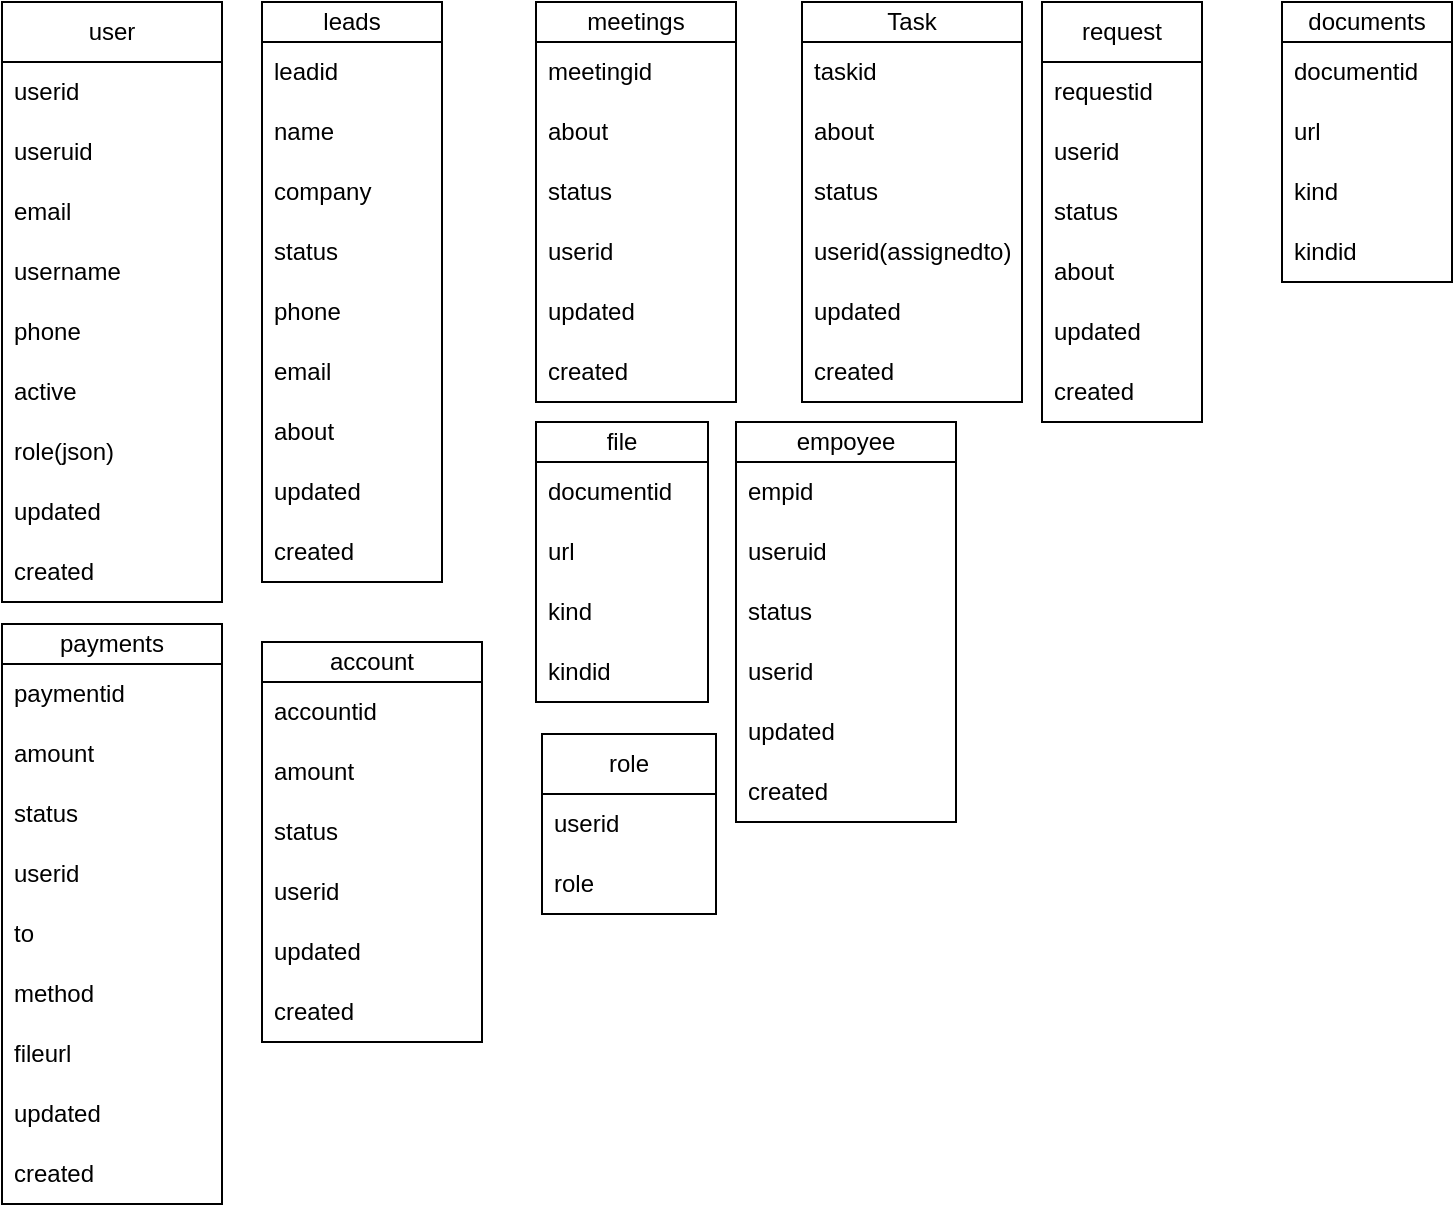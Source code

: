 <mxfile version="22.1.2" type="device">
  <diagram name="Page-1" id="ok1ueWbKCZK0H_02SurO">
    <mxGraphModel dx="946" dy="1864" grid="1" gridSize="10" guides="1" tooltips="1" connect="1" arrows="1" fold="1" page="1" pageScale="1" pageWidth="827" pageHeight="1169" math="0" shadow="0">
      <root>
        <mxCell id="0" />
        <mxCell id="1" parent="0" />
        <mxCell id="omQnDjZ8pvN8cMmzUUf2-1" value="role" style="swimlane;fontStyle=0;childLayout=stackLayout;horizontal=1;startSize=30;horizontalStack=0;resizeParent=1;resizeParentMax=0;resizeLast=0;collapsible=1;marginBottom=0;whiteSpace=wrap;html=1;" vertex="1" parent="1">
          <mxGeometry x="310" y="-674" width="87" height="90" as="geometry" />
        </mxCell>
        <mxCell id="omQnDjZ8pvN8cMmzUUf2-2" value="userid" style="text;strokeColor=none;fillColor=none;align=left;verticalAlign=middle;spacingLeft=4;spacingRight=4;overflow=hidden;points=[[0,0.5],[1,0.5]];portConstraint=eastwest;rotatable=0;whiteSpace=wrap;html=1;" vertex="1" parent="omQnDjZ8pvN8cMmzUUf2-1">
          <mxGeometry y="30" width="87" height="30" as="geometry" />
        </mxCell>
        <mxCell id="omQnDjZ8pvN8cMmzUUf2-3" value="role" style="text;strokeColor=none;fillColor=none;align=left;verticalAlign=middle;spacingLeft=4;spacingRight=4;overflow=hidden;points=[[0,0.5],[1,0.5]];portConstraint=eastwest;rotatable=0;whiteSpace=wrap;html=1;" vertex="1" parent="omQnDjZ8pvN8cMmzUUf2-1">
          <mxGeometry y="60" width="87" height="30" as="geometry" />
        </mxCell>
        <mxCell id="omQnDjZ8pvN8cMmzUUf2-5" value="user" style="swimlane;fontStyle=0;childLayout=stackLayout;horizontal=1;startSize=30;horizontalStack=0;resizeParent=1;resizeParentMax=0;resizeLast=0;collapsible=1;marginBottom=0;whiteSpace=wrap;html=1;" vertex="1" parent="1">
          <mxGeometry x="40" y="-1040" width="110" height="300" as="geometry" />
        </mxCell>
        <mxCell id="omQnDjZ8pvN8cMmzUUf2-6" value="userid" style="text;strokeColor=none;fillColor=none;align=left;verticalAlign=middle;spacingLeft=4;spacingRight=4;overflow=hidden;points=[[0,0.5],[1,0.5]];portConstraint=eastwest;rotatable=0;whiteSpace=wrap;html=1;" vertex="1" parent="omQnDjZ8pvN8cMmzUUf2-5">
          <mxGeometry y="30" width="110" height="30" as="geometry" />
        </mxCell>
        <mxCell id="omQnDjZ8pvN8cMmzUUf2-98" value="useruid" style="text;strokeColor=none;fillColor=none;align=left;verticalAlign=middle;spacingLeft=4;spacingRight=4;overflow=hidden;points=[[0,0.5],[1,0.5]];portConstraint=eastwest;rotatable=0;whiteSpace=wrap;html=1;" vertex="1" parent="omQnDjZ8pvN8cMmzUUf2-5">
          <mxGeometry y="60" width="110" height="30" as="geometry" />
        </mxCell>
        <mxCell id="omQnDjZ8pvN8cMmzUUf2-7" value="email" style="text;strokeColor=none;fillColor=none;align=left;verticalAlign=middle;spacingLeft=4;spacingRight=4;overflow=hidden;points=[[0,0.5],[1,0.5]];portConstraint=eastwest;rotatable=0;whiteSpace=wrap;html=1;" vertex="1" parent="omQnDjZ8pvN8cMmzUUf2-5">
          <mxGeometry y="90" width="110" height="30" as="geometry" />
        </mxCell>
        <mxCell id="omQnDjZ8pvN8cMmzUUf2-11" value="username" style="text;strokeColor=none;fillColor=none;align=left;verticalAlign=middle;spacingLeft=4;spacingRight=4;overflow=hidden;points=[[0,0.5],[1,0.5]];portConstraint=eastwest;rotatable=0;whiteSpace=wrap;html=1;" vertex="1" parent="omQnDjZ8pvN8cMmzUUf2-5">
          <mxGeometry y="120" width="110" height="30" as="geometry" />
        </mxCell>
        <mxCell id="omQnDjZ8pvN8cMmzUUf2-12" value="phone" style="text;strokeColor=none;fillColor=none;align=left;verticalAlign=middle;spacingLeft=4;spacingRight=4;overflow=hidden;points=[[0,0.5],[1,0.5]];portConstraint=eastwest;rotatable=0;whiteSpace=wrap;html=1;" vertex="1" parent="omQnDjZ8pvN8cMmzUUf2-5">
          <mxGeometry y="150" width="110" height="30" as="geometry" />
        </mxCell>
        <mxCell id="omQnDjZ8pvN8cMmzUUf2-13" value="active" style="text;strokeColor=none;fillColor=none;align=left;verticalAlign=middle;spacingLeft=4;spacingRight=4;overflow=hidden;points=[[0,0.5],[1,0.5]];portConstraint=eastwest;rotatable=0;whiteSpace=wrap;html=1;" vertex="1" parent="omQnDjZ8pvN8cMmzUUf2-5">
          <mxGeometry y="180" width="110" height="30" as="geometry" />
        </mxCell>
        <mxCell id="omQnDjZ8pvN8cMmzUUf2-14" value="role(json)" style="text;strokeColor=none;fillColor=none;align=left;verticalAlign=middle;spacingLeft=4;spacingRight=4;overflow=hidden;points=[[0,0.5],[1,0.5]];portConstraint=eastwest;rotatable=0;whiteSpace=wrap;html=1;" vertex="1" parent="omQnDjZ8pvN8cMmzUUf2-5">
          <mxGeometry y="210" width="110" height="30" as="geometry" />
        </mxCell>
        <mxCell id="omQnDjZ8pvN8cMmzUUf2-43" value="updated" style="text;strokeColor=none;fillColor=none;align=left;verticalAlign=middle;spacingLeft=4;spacingRight=4;overflow=hidden;points=[[0,0.5],[1,0.5]];portConstraint=eastwest;rotatable=0;whiteSpace=wrap;html=1;" vertex="1" parent="omQnDjZ8pvN8cMmzUUf2-5">
          <mxGeometry y="240" width="110" height="30" as="geometry" />
        </mxCell>
        <mxCell id="omQnDjZ8pvN8cMmzUUf2-15" value="created" style="text;strokeColor=none;fillColor=none;align=left;verticalAlign=middle;spacingLeft=4;spacingRight=4;overflow=hidden;points=[[0,0.5],[1,0.5]];portConstraint=eastwest;rotatable=0;whiteSpace=wrap;html=1;" vertex="1" parent="omQnDjZ8pvN8cMmzUUf2-5">
          <mxGeometry y="270" width="110" height="30" as="geometry" />
        </mxCell>
        <mxCell id="omQnDjZ8pvN8cMmzUUf2-18" value="leads" style="swimlane;fontStyle=0;childLayout=stackLayout;horizontal=1;startSize=20;horizontalStack=0;resizeParent=1;resizeParentMax=0;resizeLast=0;collapsible=1;marginBottom=0;whiteSpace=wrap;html=1;" vertex="1" parent="1">
          <mxGeometry x="170" y="-1040" width="90" height="290" as="geometry" />
        </mxCell>
        <mxCell id="omQnDjZ8pvN8cMmzUUf2-20" value="leadid" style="text;strokeColor=none;fillColor=none;align=left;verticalAlign=middle;spacingLeft=4;spacingRight=4;overflow=hidden;points=[[0,0.5],[1,0.5]];portConstraint=eastwest;rotatable=0;whiteSpace=wrap;html=1;" vertex="1" parent="omQnDjZ8pvN8cMmzUUf2-18">
          <mxGeometry y="20" width="90" height="30" as="geometry" />
        </mxCell>
        <mxCell id="omQnDjZ8pvN8cMmzUUf2-19" value="name" style="text;strokeColor=none;fillColor=none;align=left;verticalAlign=middle;spacingLeft=4;spacingRight=4;overflow=hidden;points=[[0,0.5],[1,0.5]];portConstraint=eastwest;rotatable=0;whiteSpace=wrap;html=1;" vertex="1" parent="omQnDjZ8pvN8cMmzUUf2-18">
          <mxGeometry y="50" width="90" height="30" as="geometry" />
        </mxCell>
        <mxCell id="omQnDjZ8pvN8cMmzUUf2-34" value="company" style="text;strokeColor=none;fillColor=none;align=left;verticalAlign=middle;spacingLeft=4;spacingRight=4;overflow=hidden;points=[[0,0.5],[1,0.5]];portConstraint=eastwest;rotatable=0;whiteSpace=wrap;html=1;" vertex="1" parent="omQnDjZ8pvN8cMmzUUf2-18">
          <mxGeometry y="80" width="90" height="30" as="geometry" />
        </mxCell>
        <mxCell id="omQnDjZ8pvN8cMmzUUf2-21" value="status" style="text;strokeColor=none;fillColor=none;align=left;verticalAlign=middle;spacingLeft=4;spacingRight=4;overflow=hidden;points=[[0,0.5],[1,0.5]];portConstraint=eastwest;rotatable=0;whiteSpace=wrap;html=1;" vertex="1" parent="omQnDjZ8pvN8cMmzUUf2-18">
          <mxGeometry y="110" width="90" height="30" as="geometry" />
        </mxCell>
        <mxCell id="omQnDjZ8pvN8cMmzUUf2-22" value="phone" style="text;strokeColor=none;fillColor=none;align=left;verticalAlign=middle;spacingLeft=4;spacingRight=4;overflow=hidden;points=[[0,0.5],[1,0.5]];portConstraint=eastwest;rotatable=0;whiteSpace=wrap;html=1;" vertex="1" parent="omQnDjZ8pvN8cMmzUUf2-18">
          <mxGeometry y="140" width="90" height="30" as="geometry" />
        </mxCell>
        <mxCell id="omQnDjZ8pvN8cMmzUUf2-23" value="email" style="text;strokeColor=none;fillColor=none;align=left;verticalAlign=middle;spacingLeft=4;spacingRight=4;overflow=hidden;points=[[0,0.5],[1,0.5]];portConstraint=eastwest;rotatable=0;whiteSpace=wrap;html=1;" vertex="1" parent="omQnDjZ8pvN8cMmzUUf2-18">
          <mxGeometry y="170" width="90" height="30" as="geometry" />
        </mxCell>
        <mxCell id="omQnDjZ8pvN8cMmzUUf2-35" value="about" style="text;strokeColor=none;fillColor=none;align=left;verticalAlign=middle;spacingLeft=4;spacingRight=4;overflow=hidden;points=[[0,0.5],[1,0.5]];portConstraint=eastwest;rotatable=0;whiteSpace=wrap;html=1;" vertex="1" parent="omQnDjZ8pvN8cMmzUUf2-18">
          <mxGeometry y="200" width="90" height="30" as="geometry" />
        </mxCell>
        <mxCell id="omQnDjZ8pvN8cMmzUUf2-24" value="updated" style="text;strokeColor=none;fillColor=none;align=left;verticalAlign=middle;spacingLeft=4;spacingRight=4;overflow=hidden;points=[[0,0.5],[1,0.5]];portConstraint=eastwest;rotatable=0;whiteSpace=wrap;html=1;" vertex="1" parent="omQnDjZ8pvN8cMmzUUf2-18">
          <mxGeometry y="230" width="90" height="30" as="geometry" />
        </mxCell>
        <mxCell id="omQnDjZ8pvN8cMmzUUf2-25" value="created" style="text;strokeColor=none;fillColor=none;align=left;verticalAlign=middle;spacingLeft=4;spacingRight=4;overflow=hidden;points=[[0,0.5],[1,0.5]];portConstraint=eastwest;rotatable=0;whiteSpace=wrap;html=1;" vertex="1" parent="omQnDjZ8pvN8cMmzUUf2-18">
          <mxGeometry y="260" width="90" height="30" as="geometry" />
        </mxCell>
        <mxCell id="omQnDjZ8pvN8cMmzUUf2-26" value="meetings" style="swimlane;fontStyle=0;childLayout=stackLayout;horizontal=1;startSize=20;horizontalStack=0;resizeParent=1;resizeParentMax=0;resizeLast=0;collapsible=1;marginBottom=0;whiteSpace=wrap;html=1;" vertex="1" parent="1">
          <mxGeometry x="307" y="-1040" width="100" height="200" as="geometry" />
        </mxCell>
        <mxCell id="omQnDjZ8pvN8cMmzUUf2-27" value="meetingid" style="text;strokeColor=none;fillColor=none;align=left;verticalAlign=middle;spacingLeft=4;spacingRight=4;overflow=hidden;points=[[0,0.5],[1,0.5]];portConstraint=eastwest;rotatable=0;whiteSpace=wrap;html=1;" vertex="1" parent="omQnDjZ8pvN8cMmzUUf2-26">
          <mxGeometry y="20" width="100" height="30" as="geometry" />
        </mxCell>
        <mxCell id="omQnDjZ8pvN8cMmzUUf2-28" value="about" style="text;strokeColor=none;fillColor=none;align=left;verticalAlign=middle;spacingLeft=4;spacingRight=4;overflow=hidden;points=[[0,0.5],[1,0.5]];portConstraint=eastwest;rotatable=0;whiteSpace=wrap;html=1;" vertex="1" parent="omQnDjZ8pvN8cMmzUUf2-26">
          <mxGeometry y="50" width="100" height="30" as="geometry" />
        </mxCell>
        <mxCell id="omQnDjZ8pvN8cMmzUUf2-29" value="status" style="text;strokeColor=none;fillColor=none;align=left;verticalAlign=middle;spacingLeft=4;spacingRight=4;overflow=hidden;points=[[0,0.5],[1,0.5]];portConstraint=eastwest;rotatable=0;whiteSpace=wrap;html=1;" vertex="1" parent="omQnDjZ8pvN8cMmzUUf2-26">
          <mxGeometry y="80" width="100" height="30" as="geometry" />
        </mxCell>
        <mxCell id="omQnDjZ8pvN8cMmzUUf2-30" value="userid" style="text;strokeColor=none;fillColor=none;align=left;verticalAlign=middle;spacingLeft=4;spacingRight=4;overflow=hidden;points=[[0,0.5],[1,0.5]];portConstraint=eastwest;rotatable=0;whiteSpace=wrap;html=1;" vertex="1" parent="omQnDjZ8pvN8cMmzUUf2-26">
          <mxGeometry y="110" width="100" height="30" as="geometry" />
        </mxCell>
        <mxCell id="omQnDjZ8pvN8cMmzUUf2-32" value="updated" style="text;strokeColor=none;fillColor=none;align=left;verticalAlign=middle;spacingLeft=4;spacingRight=4;overflow=hidden;points=[[0,0.5],[1,0.5]];portConstraint=eastwest;rotatable=0;whiteSpace=wrap;html=1;" vertex="1" parent="omQnDjZ8pvN8cMmzUUf2-26">
          <mxGeometry y="140" width="100" height="30" as="geometry" />
        </mxCell>
        <mxCell id="omQnDjZ8pvN8cMmzUUf2-33" value="created" style="text;strokeColor=none;fillColor=none;align=left;verticalAlign=middle;spacingLeft=4;spacingRight=4;overflow=hidden;points=[[0,0.5],[1,0.5]];portConstraint=eastwest;rotatable=0;whiteSpace=wrap;html=1;" vertex="1" parent="omQnDjZ8pvN8cMmzUUf2-26">
          <mxGeometry y="170" width="100" height="30" as="geometry" />
        </mxCell>
        <mxCell id="omQnDjZ8pvN8cMmzUUf2-36" value="Task" style="swimlane;fontStyle=0;childLayout=stackLayout;horizontal=1;startSize=20;horizontalStack=0;resizeParent=1;resizeParentMax=0;resizeLast=0;collapsible=1;marginBottom=0;whiteSpace=wrap;html=1;" vertex="1" parent="1">
          <mxGeometry x="440" y="-1040" width="110" height="200" as="geometry" />
        </mxCell>
        <mxCell id="omQnDjZ8pvN8cMmzUUf2-37" value="taskid" style="text;strokeColor=none;fillColor=none;align=left;verticalAlign=middle;spacingLeft=4;spacingRight=4;overflow=hidden;points=[[0,0.5],[1,0.5]];portConstraint=eastwest;rotatable=0;whiteSpace=wrap;html=1;" vertex="1" parent="omQnDjZ8pvN8cMmzUUf2-36">
          <mxGeometry y="20" width="110" height="30" as="geometry" />
        </mxCell>
        <mxCell id="omQnDjZ8pvN8cMmzUUf2-38" value="about" style="text;strokeColor=none;fillColor=none;align=left;verticalAlign=middle;spacingLeft=4;spacingRight=4;overflow=hidden;points=[[0,0.5],[1,0.5]];portConstraint=eastwest;rotatable=0;whiteSpace=wrap;html=1;" vertex="1" parent="omQnDjZ8pvN8cMmzUUf2-36">
          <mxGeometry y="50" width="110" height="30" as="geometry" />
        </mxCell>
        <mxCell id="omQnDjZ8pvN8cMmzUUf2-39" value="status" style="text;strokeColor=none;fillColor=none;align=left;verticalAlign=middle;spacingLeft=4;spacingRight=4;overflow=hidden;points=[[0,0.5],[1,0.5]];portConstraint=eastwest;rotatable=0;whiteSpace=wrap;html=1;" vertex="1" parent="omQnDjZ8pvN8cMmzUUf2-36">
          <mxGeometry y="80" width="110" height="30" as="geometry" />
        </mxCell>
        <mxCell id="omQnDjZ8pvN8cMmzUUf2-40" value="userid(assignedto)" style="text;strokeColor=none;fillColor=none;align=left;verticalAlign=middle;spacingLeft=4;spacingRight=4;overflow=hidden;points=[[0,0.5],[1,0.5]];portConstraint=eastwest;rotatable=0;whiteSpace=wrap;html=1;" vertex="1" parent="omQnDjZ8pvN8cMmzUUf2-36">
          <mxGeometry y="110" width="110" height="30" as="geometry" />
        </mxCell>
        <mxCell id="omQnDjZ8pvN8cMmzUUf2-41" value="updated" style="text;strokeColor=none;fillColor=none;align=left;verticalAlign=middle;spacingLeft=4;spacingRight=4;overflow=hidden;points=[[0,0.5],[1,0.5]];portConstraint=eastwest;rotatable=0;whiteSpace=wrap;html=1;" vertex="1" parent="omQnDjZ8pvN8cMmzUUf2-36">
          <mxGeometry y="140" width="110" height="30" as="geometry" />
        </mxCell>
        <mxCell id="omQnDjZ8pvN8cMmzUUf2-42" value="created" style="text;strokeColor=none;fillColor=none;align=left;verticalAlign=middle;spacingLeft=4;spacingRight=4;overflow=hidden;points=[[0,0.5],[1,0.5]];portConstraint=eastwest;rotatable=0;whiteSpace=wrap;html=1;" vertex="1" parent="omQnDjZ8pvN8cMmzUUf2-36">
          <mxGeometry y="170" width="110" height="30" as="geometry" />
        </mxCell>
        <mxCell id="omQnDjZ8pvN8cMmzUUf2-44" value="request" style="swimlane;fontStyle=0;childLayout=stackLayout;horizontal=1;startSize=30;horizontalStack=0;resizeParent=1;resizeParentMax=0;resizeLast=0;collapsible=1;marginBottom=0;whiteSpace=wrap;html=1;" vertex="1" parent="1">
          <mxGeometry x="560" y="-1040" width="80" height="210" as="geometry" />
        </mxCell>
        <mxCell id="omQnDjZ8pvN8cMmzUUf2-50" value="requestid" style="text;strokeColor=none;fillColor=none;align=left;verticalAlign=middle;spacingLeft=4;spacingRight=4;overflow=hidden;points=[[0,0.5],[1,0.5]];portConstraint=eastwest;rotatable=0;whiteSpace=wrap;html=1;" vertex="1" parent="omQnDjZ8pvN8cMmzUUf2-44">
          <mxGeometry y="30" width="80" height="30" as="geometry" />
        </mxCell>
        <mxCell id="omQnDjZ8pvN8cMmzUUf2-45" value="userid" style="text;strokeColor=none;fillColor=none;align=left;verticalAlign=middle;spacingLeft=4;spacingRight=4;overflow=hidden;points=[[0,0.5],[1,0.5]];portConstraint=eastwest;rotatable=0;whiteSpace=wrap;html=1;" vertex="1" parent="omQnDjZ8pvN8cMmzUUf2-44">
          <mxGeometry y="60" width="80" height="30" as="geometry" />
        </mxCell>
        <mxCell id="omQnDjZ8pvN8cMmzUUf2-46" value="status" style="text;strokeColor=none;fillColor=none;align=left;verticalAlign=middle;spacingLeft=4;spacingRight=4;overflow=hidden;points=[[0,0.5],[1,0.5]];portConstraint=eastwest;rotatable=0;whiteSpace=wrap;html=1;" vertex="1" parent="omQnDjZ8pvN8cMmzUUf2-44">
          <mxGeometry y="90" width="80" height="30" as="geometry" />
        </mxCell>
        <mxCell id="omQnDjZ8pvN8cMmzUUf2-47" value="about" style="text;strokeColor=none;fillColor=none;align=left;verticalAlign=middle;spacingLeft=4;spacingRight=4;overflow=hidden;points=[[0,0.5],[1,0.5]];portConstraint=eastwest;rotatable=0;whiteSpace=wrap;html=1;" vertex="1" parent="omQnDjZ8pvN8cMmzUUf2-44">
          <mxGeometry y="120" width="80" height="30" as="geometry" />
        </mxCell>
        <mxCell id="omQnDjZ8pvN8cMmzUUf2-48" value="updated" style="text;strokeColor=none;fillColor=none;align=left;verticalAlign=middle;spacingLeft=4;spacingRight=4;overflow=hidden;points=[[0,0.5],[1,0.5]];portConstraint=eastwest;rotatable=0;whiteSpace=wrap;html=1;" vertex="1" parent="omQnDjZ8pvN8cMmzUUf2-44">
          <mxGeometry y="150" width="80" height="30" as="geometry" />
        </mxCell>
        <mxCell id="omQnDjZ8pvN8cMmzUUf2-49" value="created" style="text;strokeColor=none;fillColor=none;align=left;verticalAlign=middle;spacingLeft=4;spacingRight=4;overflow=hidden;points=[[0,0.5],[1,0.5]];portConstraint=eastwest;rotatable=0;whiteSpace=wrap;html=1;" vertex="1" parent="omQnDjZ8pvN8cMmzUUf2-44">
          <mxGeometry y="180" width="80" height="30" as="geometry" />
        </mxCell>
        <mxCell id="omQnDjZ8pvN8cMmzUUf2-51" value="payments" style="swimlane;fontStyle=0;childLayout=stackLayout;horizontal=1;startSize=20;horizontalStack=0;resizeParent=1;resizeParentMax=0;resizeLast=0;collapsible=1;marginBottom=0;whiteSpace=wrap;html=1;" vertex="1" parent="1">
          <mxGeometry x="40" y="-729" width="110" height="290" as="geometry" />
        </mxCell>
        <mxCell id="omQnDjZ8pvN8cMmzUUf2-52" value="paymentid" style="text;strokeColor=none;fillColor=none;align=left;verticalAlign=middle;spacingLeft=4;spacingRight=4;overflow=hidden;points=[[0,0.5],[1,0.5]];portConstraint=eastwest;rotatable=0;whiteSpace=wrap;html=1;" vertex="1" parent="omQnDjZ8pvN8cMmzUUf2-51">
          <mxGeometry y="20" width="110" height="30" as="geometry" />
        </mxCell>
        <mxCell id="omQnDjZ8pvN8cMmzUUf2-53" value="amount" style="text;strokeColor=none;fillColor=none;align=left;verticalAlign=middle;spacingLeft=4;spacingRight=4;overflow=hidden;points=[[0,0.5],[1,0.5]];portConstraint=eastwest;rotatable=0;whiteSpace=wrap;html=1;" vertex="1" parent="omQnDjZ8pvN8cMmzUUf2-51">
          <mxGeometry y="50" width="110" height="30" as="geometry" />
        </mxCell>
        <mxCell id="omQnDjZ8pvN8cMmzUUf2-55" value="status" style="text;strokeColor=none;fillColor=none;align=left;verticalAlign=middle;spacingLeft=4;spacingRight=4;overflow=hidden;points=[[0,0.5],[1,0.5]];portConstraint=eastwest;rotatable=0;whiteSpace=wrap;html=1;" vertex="1" parent="omQnDjZ8pvN8cMmzUUf2-51">
          <mxGeometry y="80" width="110" height="30" as="geometry" />
        </mxCell>
        <mxCell id="omQnDjZ8pvN8cMmzUUf2-56" value="userid" style="text;strokeColor=none;fillColor=none;align=left;verticalAlign=middle;spacingLeft=4;spacingRight=4;overflow=hidden;points=[[0,0.5],[1,0.5]];portConstraint=eastwest;rotatable=0;whiteSpace=wrap;html=1;" vertex="1" parent="omQnDjZ8pvN8cMmzUUf2-51">
          <mxGeometry y="110" width="110" height="30" as="geometry" />
        </mxCell>
        <mxCell id="omQnDjZ8pvN8cMmzUUf2-73" value="to&lt;br&gt;" style="text;strokeColor=none;fillColor=none;align=left;verticalAlign=middle;spacingLeft=4;spacingRight=4;overflow=hidden;points=[[0,0.5],[1,0.5]];portConstraint=eastwest;rotatable=0;whiteSpace=wrap;html=1;" vertex="1" parent="omQnDjZ8pvN8cMmzUUf2-51">
          <mxGeometry y="140" width="110" height="30" as="geometry" />
        </mxCell>
        <mxCell id="omQnDjZ8pvN8cMmzUUf2-63" value="method" style="text;strokeColor=none;fillColor=none;align=left;verticalAlign=middle;spacingLeft=4;spacingRight=4;overflow=hidden;points=[[0,0.5],[1,0.5]];portConstraint=eastwest;rotatable=0;whiteSpace=wrap;html=1;" vertex="1" parent="omQnDjZ8pvN8cMmzUUf2-51">
          <mxGeometry y="170" width="110" height="30" as="geometry" />
        </mxCell>
        <mxCell id="omQnDjZ8pvN8cMmzUUf2-72" value="fileurl" style="text;strokeColor=none;fillColor=none;align=left;verticalAlign=middle;spacingLeft=4;spacingRight=4;overflow=hidden;points=[[0,0.5],[1,0.5]];portConstraint=eastwest;rotatable=0;whiteSpace=wrap;html=1;" vertex="1" parent="omQnDjZ8pvN8cMmzUUf2-51">
          <mxGeometry y="200" width="110" height="30" as="geometry" />
        </mxCell>
        <mxCell id="omQnDjZ8pvN8cMmzUUf2-59" value="updated" style="text;strokeColor=none;fillColor=none;align=left;verticalAlign=middle;spacingLeft=4;spacingRight=4;overflow=hidden;points=[[0,0.5],[1,0.5]];portConstraint=eastwest;rotatable=0;whiteSpace=wrap;html=1;" vertex="1" parent="omQnDjZ8pvN8cMmzUUf2-51">
          <mxGeometry y="230" width="110" height="30" as="geometry" />
        </mxCell>
        <mxCell id="omQnDjZ8pvN8cMmzUUf2-60" value="created" style="text;strokeColor=none;fillColor=none;align=left;verticalAlign=middle;spacingLeft=4;spacingRight=4;overflow=hidden;points=[[0,0.5],[1,0.5]];portConstraint=eastwest;rotatable=0;whiteSpace=wrap;html=1;" vertex="1" parent="omQnDjZ8pvN8cMmzUUf2-51">
          <mxGeometry y="260" width="110" height="30" as="geometry" />
        </mxCell>
        <mxCell id="omQnDjZ8pvN8cMmzUUf2-64" value="account" style="swimlane;fontStyle=0;childLayout=stackLayout;horizontal=1;startSize=20;horizontalStack=0;resizeParent=1;resizeParentMax=0;resizeLast=0;collapsible=1;marginBottom=0;whiteSpace=wrap;html=1;" vertex="1" parent="1">
          <mxGeometry x="170" y="-720" width="110" height="200" as="geometry" />
        </mxCell>
        <mxCell id="omQnDjZ8pvN8cMmzUUf2-65" value="accountid" style="text;strokeColor=none;fillColor=none;align=left;verticalAlign=middle;spacingLeft=4;spacingRight=4;overflow=hidden;points=[[0,0.5],[1,0.5]];portConstraint=eastwest;rotatable=0;whiteSpace=wrap;html=1;" vertex="1" parent="omQnDjZ8pvN8cMmzUUf2-64">
          <mxGeometry y="20" width="110" height="30" as="geometry" />
        </mxCell>
        <mxCell id="omQnDjZ8pvN8cMmzUUf2-74" value="amount" style="text;strokeColor=none;fillColor=none;align=left;verticalAlign=middle;spacingLeft=4;spacingRight=4;overflow=hidden;points=[[0,0.5],[1,0.5]];portConstraint=eastwest;rotatable=0;whiteSpace=wrap;html=1;" vertex="1" parent="omQnDjZ8pvN8cMmzUUf2-64">
          <mxGeometry y="50" width="110" height="30" as="geometry" />
        </mxCell>
        <mxCell id="omQnDjZ8pvN8cMmzUUf2-67" value="status" style="text;strokeColor=none;fillColor=none;align=left;verticalAlign=middle;spacingLeft=4;spacingRight=4;overflow=hidden;points=[[0,0.5],[1,0.5]];portConstraint=eastwest;rotatable=0;whiteSpace=wrap;html=1;" vertex="1" parent="omQnDjZ8pvN8cMmzUUf2-64">
          <mxGeometry y="80" width="110" height="30" as="geometry" />
        </mxCell>
        <mxCell id="omQnDjZ8pvN8cMmzUUf2-68" value="userid" style="text;strokeColor=none;fillColor=none;align=left;verticalAlign=middle;spacingLeft=4;spacingRight=4;overflow=hidden;points=[[0,0.5],[1,0.5]];portConstraint=eastwest;rotatable=0;whiteSpace=wrap;html=1;" vertex="1" parent="omQnDjZ8pvN8cMmzUUf2-64">
          <mxGeometry y="110" width="110" height="30" as="geometry" />
        </mxCell>
        <mxCell id="omQnDjZ8pvN8cMmzUUf2-70" value="updated" style="text;strokeColor=none;fillColor=none;align=left;verticalAlign=middle;spacingLeft=4;spacingRight=4;overflow=hidden;points=[[0,0.5],[1,0.5]];portConstraint=eastwest;rotatable=0;whiteSpace=wrap;html=1;" vertex="1" parent="omQnDjZ8pvN8cMmzUUf2-64">
          <mxGeometry y="140" width="110" height="30" as="geometry" />
        </mxCell>
        <mxCell id="omQnDjZ8pvN8cMmzUUf2-71" value="created" style="text;strokeColor=none;fillColor=none;align=left;verticalAlign=middle;spacingLeft=4;spacingRight=4;overflow=hidden;points=[[0,0.5],[1,0.5]];portConstraint=eastwest;rotatable=0;whiteSpace=wrap;html=1;" vertex="1" parent="omQnDjZ8pvN8cMmzUUf2-64">
          <mxGeometry y="170" width="110" height="30" as="geometry" />
        </mxCell>
        <mxCell id="omQnDjZ8pvN8cMmzUUf2-75" value="documents" style="swimlane;fontStyle=0;childLayout=stackLayout;horizontal=1;startSize=20;horizontalStack=0;resizeParent=1;resizeParentMax=0;resizeLast=0;collapsible=1;marginBottom=0;whiteSpace=wrap;html=1;" vertex="1" parent="1">
          <mxGeometry x="680" y="-1040" width="85" height="140" as="geometry" />
        </mxCell>
        <mxCell id="omQnDjZ8pvN8cMmzUUf2-76" value="documentid" style="text;strokeColor=none;fillColor=none;align=left;verticalAlign=middle;spacingLeft=4;spacingRight=4;overflow=hidden;points=[[0,0.5],[1,0.5]];portConstraint=eastwest;rotatable=0;whiteSpace=wrap;html=1;" vertex="1" parent="omQnDjZ8pvN8cMmzUUf2-75">
          <mxGeometry y="20" width="85" height="30" as="geometry" />
        </mxCell>
        <mxCell id="omQnDjZ8pvN8cMmzUUf2-77" value="url" style="text;strokeColor=none;fillColor=none;align=left;verticalAlign=middle;spacingLeft=4;spacingRight=4;overflow=hidden;points=[[0,0.5],[1,0.5]];portConstraint=eastwest;rotatable=0;whiteSpace=wrap;html=1;" vertex="1" parent="omQnDjZ8pvN8cMmzUUf2-75">
          <mxGeometry y="50" width="85" height="30" as="geometry" />
        </mxCell>
        <mxCell id="omQnDjZ8pvN8cMmzUUf2-83" value="kind" style="text;strokeColor=none;fillColor=none;align=left;verticalAlign=middle;spacingLeft=4;spacingRight=4;overflow=hidden;points=[[0,0.5],[1,0.5]];portConstraint=eastwest;rotatable=0;whiteSpace=wrap;html=1;" vertex="1" parent="omQnDjZ8pvN8cMmzUUf2-75">
          <mxGeometry y="80" width="85" height="30" as="geometry" />
        </mxCell>
        <mxCell id="omQnDjZ8pvN8cMmzUUf2-84" value="kindid" style="text;strokeColor=none;fillColor=none;align=left;verticalAlign=middle;spacingLeft=4;spacingRight=4;overflow=hidden;points=[[0,0.5],[1,0.5]];portConstraint=eastwest;rotatable=0;whiteSpace=wrap;html=1;" vertex="1" parent="omQnDjZ8pvN8cMmzUUf2-75">
          <mxGeometry y="110" width="85" height="30" as="geometry" />
        </mxCell>
        <mxCell id="omQnDjZ8pvN8cMmzUUf2-85" value="file" style="swimlane;fontStyle=0;childLayout=stackLayout;horizontal=1;startSize=20;horizontalStack=0;resizeParent=1;resizeParentMax=0;resizeLast=0;collapsible=1;marginBottom=0;whiteSpace=wrap;html=1;" vertex="1" parent="1">
          <mxGeometry x="307" y="-830" width="86" height="140" as="geometry" />
        </mxCell>
        <mxCell id="omQnDjZ8pvN8cMmzUUf2-86" value="documentid" style="text;strokeColor=none;fillColor=none;align=left;verticalAlign=middle;spacingLeft=4;spacingRight=4;overflow=hidden;points=[[0,0.5],[1,0.5]];portConstraint=eastwest;rotatable=0;whiteSpace=wrap;html=1;" vertex="1" parent="omQnDjZ8pvN8cMmzUUf2-85">
          <mxGeometry y="20" width="86" height="30" as="geometry" />
        </mxCell>
        <mxCell id="omQnDjZ8pvN8cMmzUUf2-87" value="url" style="text;strokeColor=none;fillColor=none;align=left;verticalAlign=middle;spacingLeft=4;spacingRight=4;overflow=hidden;points=[[0,0.5],[1,0.5]];portConstraint=eastwest;rotatable=0;whiteSpace=wrap;html=1;" vertex="1" parent="omQnDjZ8pvN8cMmzUUf2-85">
          <mxGeometry y="50" width="86" height="30" as="geometry" />
        </mxCell>
        <mxCell id="omQnDjZ8pvN8cMmzUUf2-88" value="kind" style="text;strokeColor=none;fillColor=none;align=left;verticalAlign=middle;spacingLeft=4;spacingRight=4;overflow=hidden;points=[[0,0.5],[1,0.5]];portConstraint=eastwest;rotatable=0;whiteSpace=wrap;html=1;" vertex="1" parent="omQnDjZ8pvN8cMmzUUf2-85">
          <mxGeometry y="80" width="86" height="30" as="geometry" />
        </mxCell>
        <mxCell id="omQnDjZ8pvN8cMmzUUf2-89" value="kindid" style="text;strokeColor=none;fillColor=none;align=left;verticalAlign=middle;spacingLeft=4;spacingRight=4;overflow=hidden;points=[[0,0.5],[1,0.5]];portConstraint=eastwest;rotatable=0;whiteSpace=wrap;html=1;" vertex="1" parent="omQnDjZ8pvN8cMmzUUf2-85">
          <mxGeometry y="110" width="86" height="30" as="geometry" />
        </mxCell>
        <mxCell id="omQnDjZ8pvN8cMmzUUf2-91" value="empoyee" style="swimlane;fontStyle=0;childLayout=stackLayout;horizontal=1;startSize=20;horizontalStack=0;resizeParent=1;resizeParentMax=0;resizeLast=0;collapsible=1;marginBottom=0;whiteSpace=wrap;html=1;" vertex="1" parent="1">
          <mxGeometry x="407" y="-830" width="110" height="200" as="geometry" />
        </mxCell>
        <mxCell id="omQnDjZ8pvN8cMmzUUf2-92" value="empid" style="text;strokeColor=none;fillColor=none;align=left;verticalAlign=middle;spacingLeft=4;spacingRight=4;overflow=hidden;points=[[0,0.5],[1,0.5]];portConstraint=eastwest;rotatable=0;whiteSpace=wrap;html=1;" vertex="1" parent="omQnDjZ8pvN8cMmzUUf2-91">
          <mxGeometry y="20" width="110" height="30" as="geometry" />
        </mxCell>
        <mxCell id="omQnDjZ8pvN8cMmzUUf2-93" value="useruid" style="text;strokeColor=none;fillColor=none;align=left;verticalAlign=middle;spacingLeft=4;spacingRight=4;overflow=hidden;points=[[0,0.5],[1,0.5]];portConstraint=eastwest;rotatable=0;whiteSpace=wrap;html=1;" vertex="1" parent="omQnDjZ8pvN8cMmzUUf2-91">
          <mxGeometry y="50" width="110" height="30" as="geometry" />
        </mxCell>
        <mxCell id="omQnDjZ8pvN8cMmzUUf2-94" value="status" style="text;strokeColor=none;fillColor=none;align=left;verticalAlign=middle;spacingLeft=4;spacingRight=4;overflow=hidden;points=[[0,0.5],[1,0.5]];portConstraint=eastwest;rotatable=0;whiteSpace=wrap;html=1;" vertex="1" parent="omQnDjZ8pvN8cMmzUUf2-91">
          <mxGeometry y="80" width="110" height="30" as="geometry" />
        </mxCell>
        <mxCell id="omQnDjZ8pvN8cMmzUUf2-95" value="userid" style="text;strokeColor=none;fillColor=none;align=left;verticalAlign=middle;spacingLeft=4;spacingRight=4;overflow=hidden;points=[[0,0.5],[1,0.5]];portConstraint=eastwest;rotatable=0;whiteSpace=wrap;html=1;" vertex="1" parent="omQnDjZ8pvN8cMmzUUf2-91">
          <mxGeometry y="110" width="110" height="30" as="geometry" />
        </mxCell>
        <mxCell id="omQnDjZ8pvN8cMmzUUf2-96" value="updated" style="text;strokeColor=none;fillColor=none;align=left;verticalAlign=middle;spacingLeft=4;spacingRight=4;overflow=hidden;points=[[0,0.5],[1,0.5]];portConstraint=eastwest;rotatable=0;whiteSpace=wrap;html=1;" vertex="1" parent="omQnDjZ8pvN8cMmzUUf2-91">
          <mxGeometry y="140" width="110" height="30" as="geometry" />
        </mxCell>
        <mxCell id="omQnDjZ8pvN8cMmzUUf2-97" value="created" style="text;strokeColor=none;fillColor=none;align=left;verticalAlign=middle;spacingLeft=4;spacingRight=4;overflow=hidden;points=[[0,0.5],[1,0.5]];portConstraint=eastwest;rotatable=0;whiteSpace=wrap;html=1;" vertex="1" parent="omQnDjZ8pvN8cMmzUUf2-91">
          <mxGeometry y="170" width="110" height="30" as="geometry" />
        </mxCell>
      </root>
    </mxGraphModel>
  </diagram>
</mxfile>

